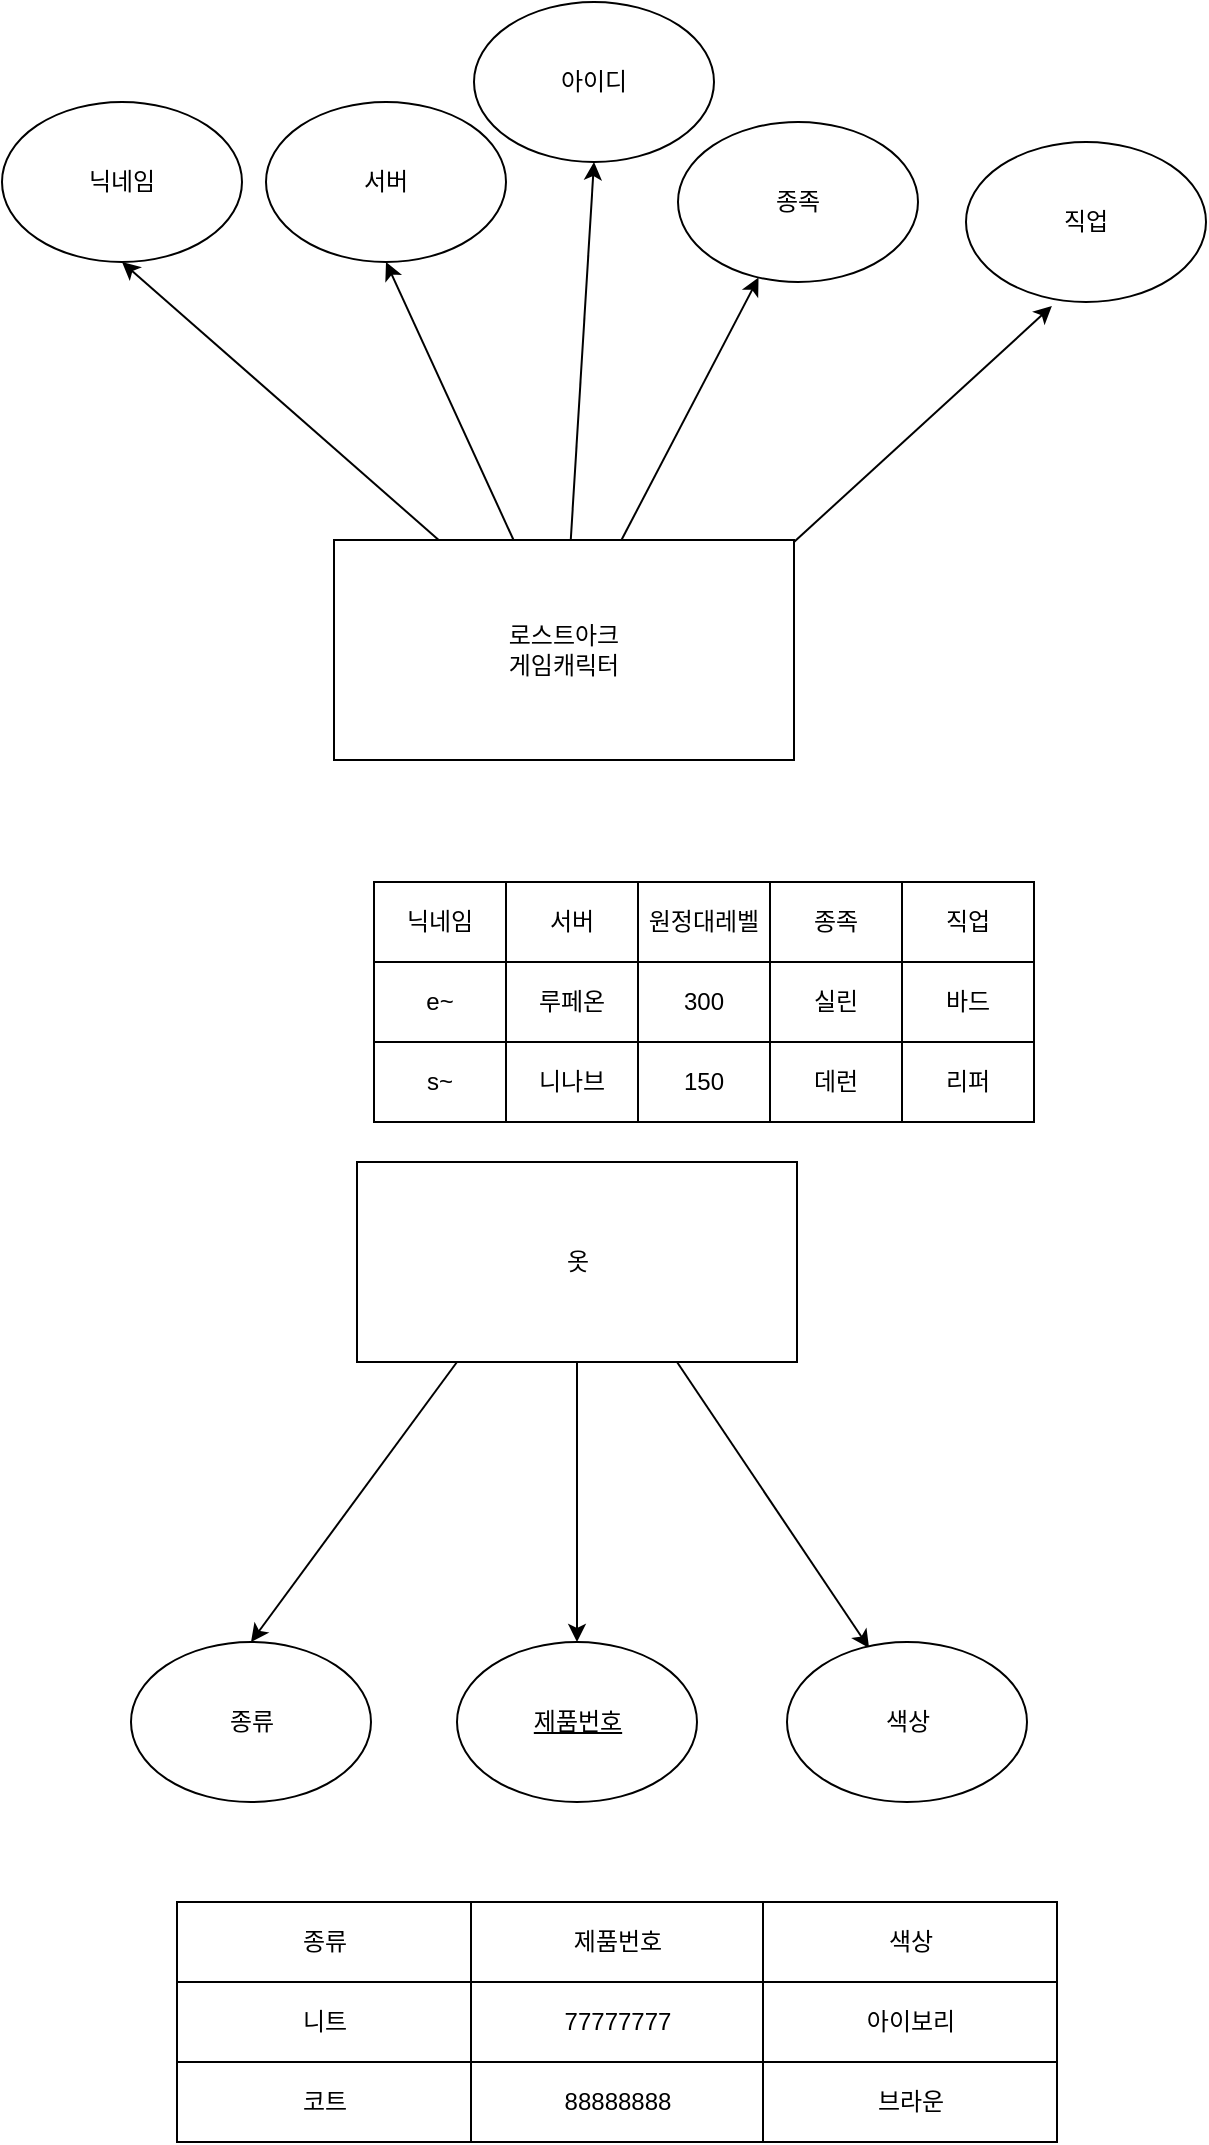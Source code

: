 <mxfile version="16.0.0" type="device"><diagram id="_HG-GmYdHbkhGe1BbUSe" name="Page-1"><mxGraphModel dx="707" dy="525" grid="1" gridSize="10" guides="1" tooltips="1" connect="1" arrows="1" fold="1" page="1" pageScale="1" pageWidth="827" pageHeight="1169" math="0" shadow="0"><root><mxCell id="0"/><mxCell id="1" parent="0"/><mxCell id="qeMXNmjIn2zauc9mCx8A-12" value="닉네임" style="ellipse;whiteSpace=wrap;html=1;" vertex="1" parent="1"><mxGeometry x="4" y="100" width="120" height="80" as="geometry"/></mxCell><mxCell id="qeMXNmjIn2zauc9mCx8A-13" value="아이디" style="ellipse;whiteSpace=wrap;html=1;" vertex="1" parent="1"><mxGeometry x="240" y="50" width="120" height="80" as="geometry"/></mxCell><mxCell id="qeMXNmjIn2zauc9mCx8A-14" value="직업" style="ellipse;whiteSpace=wrap;html=1;" vertex="1" parent="1"><mxGeometry x="486" y="120" width="120" height="80" as="geometry"/></mxCell><mxCell id="qeMXNmjIn2zauc9mCx8A-21" value="로스트아크&lt;br&gt;게임캐릭터" style="rounded=0;whiteSpace=wrap;html=1;" vertex="1" parent="1"><mxGeometry x="170" y="319" width="230" height="110" as="geometry"/></mxCell><mxCell id="qeMXNmjIn2zauc9mCx8A-24" value="서버" style="ellipse;whiteSpace=wrap;html=1;" vertex="1" parent="1"><mxGeometry x="136" y="100" width="120" height="80" as="geometry"/></mxCell><mxCell id="qeMXNmjIn2zauc9mCx8A-25" value="종족" style="ellipse;whiteSpace=wrap;html=1;" vertex="1" parent="1"><mxGeometry x="342" y="110" width="120" height="80" as="geometry"/></mxCell><mxCell id="qeMXNmjIn2zauc9mCx8A-97" value="" style="shape=table;html=1;whiteSpace=wrap;startSize=0;container=1;collapsible=0;childLayout=tableLayout;" vertex="1" parent="1"><mxGeometry x="190" y="490" width="330" height="120" as="geometry"/></mxCell><mxCell id="qeMXNmjIn2zauc9mCx8A-102" value="" style="shape=partialRectangle;html=1;whiteSpace=wrap;collapsible=0;dropTarget=0;pointerEvents=0;fillColor=none;top=0;left=0;bottom=0;right=0;points=[[0,0.5],[1,0.5]];portConstraint=eastwest;" vertex="1" parent="qeMXNmjIn2zauc9mCx8A-97"><mxGeometry width="330" height="40" as="geometry"/></mxCell><mxCell id="qeMXNmjIn2zauc9mCx8A-116" value="닉네임" style="shape=partialRectangle;html=1;whiteSpace=wrap;connectable=0;fillColor=none;top=0;left=0;bottom=0;right=0;overflow=hidden;pointerEvents=1;" vertex="1" parent="qeMXNmjIn2zauc9mCx8A-102"><mxGeometry width="66" height="40" as="geometry"><mxRectangle width="66" height="40" as="alternateBounds"/></mxGeometry></mxCell><mxCell id="qeMXNmjIn2zauc9mCx8A-103" value="서버" style="shape=partialRectangle;html=1;whiteSpace=wrap;connectable=0;fillColor=none;top=0;left=0;bottom=0;right=0;overflow=hidden;pointerEvents=1;" vertex="1" parent="qeMXNmjIn2zauc9mCx8A-102"><mxGeometry x="66" width="66" height="40" as="geometry"><mxRectangle width="66" height="40" as="alternateBounds"/></mxGeometry></mxCell><mxCell id="qeMXNmjIn2zauc9mCx8A-104" value="원정대레벨" style="shape=partialRectangle;html=1;whiteSpace=wrap;connectable=0;fillColor=none;top=0;left=0;bottom=0;right=0;overflow=hidden;pointerEvents=1;" vertex="1" parent="qeMXNmjIn2zauc9mCx8A-102"><mxGeometry x="132" width="66" height="40" as="geometry"><mxRectangle width="66" height="40" as="alternateBounds"/></mxGeometry></mxCell><mxCell id="qeMXNmjIn2zauc9mCx8A-110" value="종족" style="shape=partialRectangle;html=1;whiteSpace=wrap;connectable=0;fillColor=none;top=0;left=0;bottom=0;right=0;overflow=hidden;pointerEvents=1;" vertex="1" parent="qeMXNmjIn2zauc9mCx8A-102"><mxGeometry x="198" width="66" height="40" as="geometry"><mxRectangle width="66" height="40" as="alternateBounds"/></mxGeometry></mxCell><mxCell id="qeMXNmjIn2zauc9mCx8A-112" value="직업" style="shape=partialRectangle;html=1;whiteSpace=wrap;connectable=0;fillColor=none;top=0;left=0;bottom=0;right=0;overflow=hidden;pointerEvents=1;" vertex="1" parent="qeMXNmjIn2zauc9mCx8A-102"><mxGeometry x="264" width="66" height="40" as="geometry"><mxRectangle width="66" height="40" as="alternateBounds"/></mxGeometry></mxCell><mxCell id="qeMXNmjIn2zauc9mCx8A-106" value="" style="shape=partialRectangle;html=1;whiteSpace=wrap;collapsible=0;dropTarget=0;pointerEvents=0;fillColor=none;top=0;left=0;bottom=0;right=0;points=[[0,0.5],[1,0.5]];portConstraint=eastwest;" vertex="1" parent="qeMXNmjIn2zauc9mCx8A-97"><mxGeometry y="40" width="330" height="40" as="geometry"/></mxCell><mxCell id="qeMXNmjIn2zauc9mCx8A-117" value="e~" style="shape=partialRectangle;html=1;whiteSpace=wrap;connectable=0;fillColor=none;top=0;left=0;bottom=0;right=0;overflow=hidden;pointerEvents=1;" vertex="1" parent="qeMXNmjIn2zauc9mCx8A-106"><mxGeometry width="66" height="40" as="geometry"><mxRectangle width="66" height="40" as="alternateBounds"/></mxGeometry></mxCell><mxCell id="qeMXNmjIn2zauc9mCx8A-107" value="루페온" style="shape=partialRectangle;html=1;whiteSpace=wrap;connectable=0;fillColor=none;top=0;left=0;bottom=0;right=0;overflow=hidden;pointerEvents=1;" vertex="1" parent="qeMXNmjIn2zauc9mCx8A-106"><mxGeometry x="66" width="66" height="40" as="geometry"><mxRectangle width="66" height="40" as="alternateBounds"/></mxGeometry></mxCell><mxCell id="qeMXNmjIn2zauc9mCx8A-108" value="300" style="shape=partialRectangle;html=1;whiteSpace=wrap;connectable=0;fillColor=none;top=0;left=0;bottom=0;right=0;overflow=hidden;pointerEvents=1;" vertex="1" parent="qeMXNmjIn2zauc9mCx8A-106"><mxGeometry x="132" width="66" height="40" as="geometry"><mxRectangle width="66" height="40" as="alternateBounds"/></mxGeometry></mxCell><mxCell id="qeMXNmjIn2zauc9mCx8A-111" value="실린" style="shape=partialRectangle;html=1;whiteSpace=wrap;connectable=0;fillColor=none;top=0;left=0;bottom=0;right=0;overflow=hidden;pointerEvents=1;" vertex="1" parent="qeMXNmjIn2zauc9mCx8A-106"><mxGeometry x="198" width="66" height="40" as="geometry"><mxRectangle width="66" height="40" as="alternateBounds"/></mxGeometry></mxCell><mxCell id="qeMXNmjIn2zauc9mCx8A-113" value="바드" style="shape=partialRectangle;html=1;whiteSpace=wrap;connectable=0;fillColor=none;top=0;left=0;bottom=0;right=0;overflow=hidden;pointerEvents=1;" vertex="1" parent="qeMXNmjIn2zauc9mCx8A-106"><mxGeometry x="264" width="66" height="40" as="geometry"><mxRectangle width="66" height="40" as="alternateBounds"/></mxGeometry></mxCell><mxCell id="qeMXNmjIn2zauc9mCx8A-118" style="shape=partialRectangle;html=1;whiteSpace=wrap;collapsible=0;dropTarget=0;pointerEvents=0;fillColor=none;top=0;left=0;bottom=0;right=0;points=[[0,0.5],[1,0.5]];portConstraint=eastwest;" vertex="1" parent="qeMXNmjIn2zauc9mCx8A-97"><mxGeometry y="80" width="330" height="40" as="geometry"/></mxCell><mxCell id="qeMXNmjIn2zauc9mCx8A-119" value="s~" style="shape=partialRectangle;html=1;whiteSpace=wrap;connectable=0;fillColor=none;top=0;left=0;bottom=0;right=0;overflow=hidden;pointerEvents=1;" vertex="1" parent="qeMXNmjIn2zauc9mCx8A-118"><mxGeometry width="66" height="40" as="geometry"><mxRectangle width="66" height="40" as="alternateBounds"/></mxGeometry></mxCell><mxCell id="qeMXNmjIn2zauc9mCx8A-120" value="니나브" style="shape=partialRectangle;html=1;whiteSpace=wrap;connectable=0;fillColor=none;top=0;left=0;bottom=0;right=0;overflow=hidden;pointerEvents=1;" vertex="1" parent="qeMXNmjIn2zauc9mCx8A-118"><mxGeometry x="66" width="66" height="40" as="geometry"><mxRectangle width="66" height="40" as="alternateBounds"/></mxGeometry></mxCell><mxCell id="qeMXNmjIn2zauc9mCx8A-121" value="150" style="shape=partialRectangle;html=1;whiteSpace=wrap;connectable=0;fillColor=none;top=0;left=0;bottom=0;right=0;overflow=hidden;pointerEvents=1;" vertex="1" parent="qeMXNmjIn2zauc9mCx8A-118"><mxGeometry x="132" width="66" height="40" as="geometry"><mxRectangle width="66" height="40" as="alternateBounds"/></mxGeometry></mxCell><mxCell id="qeMXNmjIn2zauc9mCx8A-122" value="데런" style="shape=partialRectangle;html=1;whiteSpace=wrap;connectable=0;fillColor=none;top=0;left=0;bottom=0;right=0;overflow=hidden;pointerEvents=1;" vertex="1" parent="qeMXNmjIn2zauc9mCx8A-118"><mxGeometry x="198" width="66" height="40" as="geometry"><mxRectangle width="66" height="40" as="alternateBounds"/></mxGeometry></mxCell><mxCell id="qeMXNmjIn2zauc9mCx8A-123" value="리퍼" style="shape=partialRectangle;html=1;whiteSpace=wrap;connectable=0;fillColor=none;top=0;left=0;bottom=0;right=0;overflow=hidden;pointerEvents=1;" vertex="1" parent="qeMXNmjIn2zauc9mCx8A-118"><mxGeometry x="264" width="66" height="40" as="geometry"><mxRectangle width="66" height="40" as="alternateBounds"/></mxGeometry></mxCell><mxCell id="qeMXNmjIn2zauc9mCx8A-125" value="" style="endArrow=classic;html=1;rounded=0;entryX=0.358;entryY=1.025;entryDx=0;entryDy=0;entryPerimeter=0;" edge="1" parent="1" target="qeMXNmjIn2zauc9mCx8A-14"><mxGeometry width="50" height="50" relative="1" as="geometry"><mxPoint x="400" y="320" as="sourcePoint"/><mxPoint x="450" y="270" as="targetPoint"/></mxGeometry></mxCell><mxCell id="qeMXNmjIn2zauc9mCx8A-126" value="" style="endArrow=classic;html=1;rounded=0;" edge="1" parent="1" source="qeMXNmjIn2zauc9mCx8A-21" target="qeMXNmjIn2zauc9mCx8A-25"><mxGeometry width="50" height="50" relative="1" as="geometry"><mxPoint x="280" y="360" as="sourcePoint"/><mxPoint x="330" y="310" as="targetPoint"/></mxGeometry></mxCell><mxCell id="qeMXNmjIn2zauc9mCx8A-127" value="" style="endArrow=classic;html=1;rounded=0;entryX=0.5;entryY=1;entryDx=0;entryDy=0;" edge="1" parent="1" source="qeMXNmjIn2zauc9mCx8A-21" target="qeMXNmjIn2zauc9mCx8A-13"><mxGeometry width="50" height="50" relative="1" as="geometry"><mxPoint x="280" y="360" as="sourcePoint"/><mxPoint x="330" y="310" as="targetPoint"/></mxGeometry></mxCell><mxCell id="qeMXNmjIn2zauc9mCx8A-128" value="" style="endArrow=classic;html=1;rounded=0;entryX=0.5;entryY=1;entryDx=0;entryDy=0;" edge="1" parent="1" source="qeMXNmjIn2zauc9mCx8A-21" target="qeMXNmjIn2zauc9mCx8A-24"><mxGeometry width="50" height="50" relative="1" as="geometry"><mxPoint x="190" y="380" as="sourcePoint"/><mxPoint x="240" y="330" as="targetPoint"/></mxGeometry></mxCell><mxCell id="qeMXNmjIn2zauc9mCx8A-129" value="" style="endArrow=classic;html=1;rounded=0;entryX=0.5;entryY=1;entryDx=0;entryDy=0;" edge="1" parent="1" source="qeMXNmjIn2zauc9mCx8A-21" target="qeMXNmjIn2zauc9mCx8A-12"><mxGeometry width="50" height="50" relative="1" as="geometry"><mxPoint x="280" y="360" as="sourcePoint"/><mxPoint x="330" y="310" as="targetPoint"/></mxGeometry></mxCell><mxCell id="qeMXNmjIn2zauc9mCx8A-130" value="옷" style="rounded=0;whiteSpace=wrap;html=1;" vertex="1" parent="1"><mxGeometry x="181.5" y="630" width="220" height="100" as="geometry"/></mxCell><mxCell id="qeMXNmjIn2zauc9mCx8A-131" value="" style="endArrow=classic;html=1;rounded=0;entryX=0.342;entryY=0.038;entryDx=0;entryDy=0;entryPerimeter=0;" edge="1" parent="1" target="qeMXNmjIn2zauc9mCx8A-136"><mxGeometry width="50" height="50" relative="1" as="geometry"><mxPoint x="341.5" y="730" as="sourcePoint"/><mxPoint x="461.5" y="840" as="targetPoint"/></mxGeometry></mxCell><mxCell id="qeMXNmjIn2zauc9mCx8A-132" value="" style="endArrow=classic;html=1;rounded=0;entryX=0.5;entryY=0;entryDx=0;entryDy=0;" edge="1" parent="1" source="qeMXNmjIn2zauc9mCx8A-130" target="qeMXNmjIn2zauc9mCx8A-135"><mxGeometry width="50" height="50" relative="1" as="geometry"><mxPoint x="281.5" y="730" as="sourcePoint"/><mxPoint x="291.5" y="860" as="targetPoint"/></mxGeometry></mxCell><mxCell id="qeMXNmjIn2zauc9mCx8A-133" value="" style="endArrow=classic;html=1;rounded=0;entryX=0.5;entryY=0;entryDx=0;entryDy=0;" edge="1" parent="1" target="qeMXNmjIn2zauc9mCx8A-134"><mxGeometry width="50" height="50" relative="1" as="geometry"><mxPoint x="231.5" y="730" as="sourcePoint"/><mxPoint x="191.5" y="870" as="targetPoint"/></mxGeometry></mxCell><mxCell id="qeMXNmjIn2zauc9mCx8A-134" value="종류" style="ellipse;whiteSpace=wrap;html=1;direction=east;" vertex="1" parent="1"><mxGeometry x="68.5" y="870" width="120" height="80" as="geometry"/></mxCell><mxCell id="qeMXNmjIn2zauc9mCx8A-135" value="제품번호" style="ellipse;whiteSpace=wrap;html=1;fontStyle=4" vertex="1" parent="1"><mxGeometry x="231.5" y="870" width="120" height="80" as="geometry"/></mxCell><mxCell id="qeMXNmjIn2zauc9mCx8A-136" value="색상" style="ellipse;whiteSpace=wrap;html=1;" vertex="1" parent="1"><mxGeometry x="396.5" y="870" width="120" height="80" as="geometry"/></mxCell><mxCell id="qeMXNmjIn2zauc9mCx8A-137" value="" style="shape=table;html=1;whiteSpace=wrap;startSize=0;container=1;collapsible=0;childLayout=tableLayout;" vertex="1" parent="1"><mxGeometry x="91.5" y="1000" width="440" height="120" as="geometry"/></mxCell><mxCell id="qeMXNmjIn2zauc9mCx8A-138" value="" style="shape=partialRectangle;html=1;whiteSpace=wrap;collapsible=0;dropTarget=0;pointerEvents=0;fillColor=none;top=0;left=0;bottom=0;right=0;points=[[0,0.5],[1,0.5]];portConstraint=eastwest;" vertex="1" parent="qeMXNmjIn2zauc9mCx8A-137"><mxGeometry width="440" height="40" as="geometry"/></mxCell><mxCell id="qeMXNmjIn2zauc9mCx8A-139" value="종류" style="shape=partialRectangle;html=1;whiteSpace=wrap;connectable=0;fillColor=none;top=0;left=0;bottom=0;right=0;overflow=hidden;pointerEvents=1;" vertex="1" parent="qeMXNmjIn2zauc9mCx8A-138"><mxGeometry width="147" height="40" as="geometry"><mxRectangle width="147" height="40" as="alternateBounds"/></mxGeometry></mxCell><mxCell id="qeMXNmjIn2zauc9mCx8A-140" value="제품번호" style="shape=partialRectangle;html=1;whiteSpace=wrap;connectable=0;fillColor=none;top=0;left=0;bottom=0;right=0;overflow=hidden;pointerEvents=1;" vertex="1" parent="qeMXNmjIn2zauc9mCx8A-138"><mxGeometry x="147" width="146" height="40" as="geometry"><mxRectangle width="146" height="40" as="alternateBounds"/></mxGeometry></mxCell><mxCell id="qeMXNmjIn2zauc9mCx8A-141" value="색상" style="shape=partialRectangle;html=1;whiteSpace=wrap;connectable=0;fillColor=none;top=0;left=0;bottom=0;right=0;overflow=hidden;pointerEvents=1;" vertex="1" parent="qeMXNmjIn2zauc9mCx8A-138"><mxGeometry x="293" width="147" height="40" as="geometry"><mxRectangle width="147" height="40" as="alternateBounds"/></mxGeometry></mxCell><mxCell id="qeMXNmjIn2zauc9mCx8A-142" value="" style="shape=partialRectangle;html=1;whiteSpace=wrap;collapsible=0;dropTarget=0;pointerEvents=0;fillColor=none;top=0;left=0;bottom=0;right=0;points=[[0,0.5],[1,0.5]];portConstraint=eastwest;" vertex="1" parent="qeMXNmjIn2zauc9mCx8A-137"><mxGeometry y="40" width="440" height="40" as="geometry"/></mxCell><mxCell id="qeMXNmjIn2zauc9mCx8A-143" value="니트" style="shape=partialRectangle;html=1;whiteSpace=wrap;connectable=0;fillColor=none;top=0;left=0;bottom=0;right=0;overflow=hidden;pointerEvents=1;" vertex="1" parent="qeMXNmjIn2zauc9mCx8A-142"><mxGeometry width="147" height="40" as="geometry"><mxRectangle width="147" height="40" as="alternateBounds"/></mxGeometry></mxCell><mxCell id="qeMXNmjIn2zauc9mCx8A-144" value="77777777" style="shape=partialRectangle;html=1;whiteSpace=wrap;connectable=0;fillColor=none;top=0;left=0;bottom=0;right=0;overflow=hidden;pointerEvents=1;" vertex="1" parent="qeMXNmjIn2zauc9mCx8A-142"><mxGeometry x="147" width="146" height="40" as="geometry"><mxRectangle width="146" height="40" as="alternateBounds"/></mxGeometry></mxCell><mxCell id="qeMXNmjIn2zauc9mCx8A-145" value="아이보리" style="shape=partialRectangle;html=1;whiteSpace=wrap;connectable=0;fillColor=none;top=0;left=0;bottom=0;right=0;overflow=hidden;pointerEvents=1;" vertex="1" parent="qeMXNmjIn2zauc9mCx8A-142"><mxGeometry x="293" width="147" height="40" as="geometry"><mxRectangle width="147" height="40" as="alternateBounds"/></mxGeometry></mxCell><mxCell id="qeMXNmjIn2zauc9mCx8A-146" value="" style="shape=partialRectangle;html=1;whiteSpace=wrap;collapsible=0;dropTarget=0;pointerEvents=0;fillColor=none;top=0;left=0;bottom=0;right=0;points=[[0,0.5],[1,0.5]];portConstraint=eastwest;" vertex="1" parent="qeMXNmjIn2zauc9mCx8A-137"><mxGeometry y="80" width="440" height="40" as="geometry"/></mxCell><mxCell id="qeMXNmjIn2zauc9mCx8A-147" value="코트" style="shape=partialRectangle;html=1;whiteSpace=wrap;connectable=0;fillColor=none;top=0;left=0;bottom=0;right=0;overflow=hidden;pointerEvents=1;" vertex="1" parent="qeMXNmjIn2zauc9mCx8A-146"><mxGeometry width="147" height="40" as="geometry"><mxRectangle width="147" height="40" as="alternateBounds"/></mxGeometry></mxCell><mxCell id="qeMXNmjIn2zauc9mCx8A-148" value="88888888" style="shape=partialRectangle;html=1;whiteSpace=wrap;connectable=0;fillColor=none;top=0;left=0;bottom=0;right=0;overflow=hidden;pointerEvents=1;" vertex="1" parent="qeMXNmjIn2zauc9mCx8A-146"><mxGeometry x="147" width="146" height="40" as="geometry"><mxRectangle width="146" height="40" as="alternateBounds"/></mxGeometry></mxCell><mxCell id="qeMXNmjIn2zauc9mCx8A-149" value="브라운" style="shape=partialRectangle;html=1;whiteSpace=wrap;connectable=0;fillColor=none;top=0;left=0;bottom=0;right=0;overflow=hidden;pointerEvents=1;" vertex="1" parent="qeMXNmjIn2zauc9mCx8A-146"><mxGeometry x="293" width="147" height="40" as="geometry"><mxRectangle width="147" height="40" as="alternateBounds"/></mxGeometry></mxCell></root></mxGraphModel></diagram></mxfile>